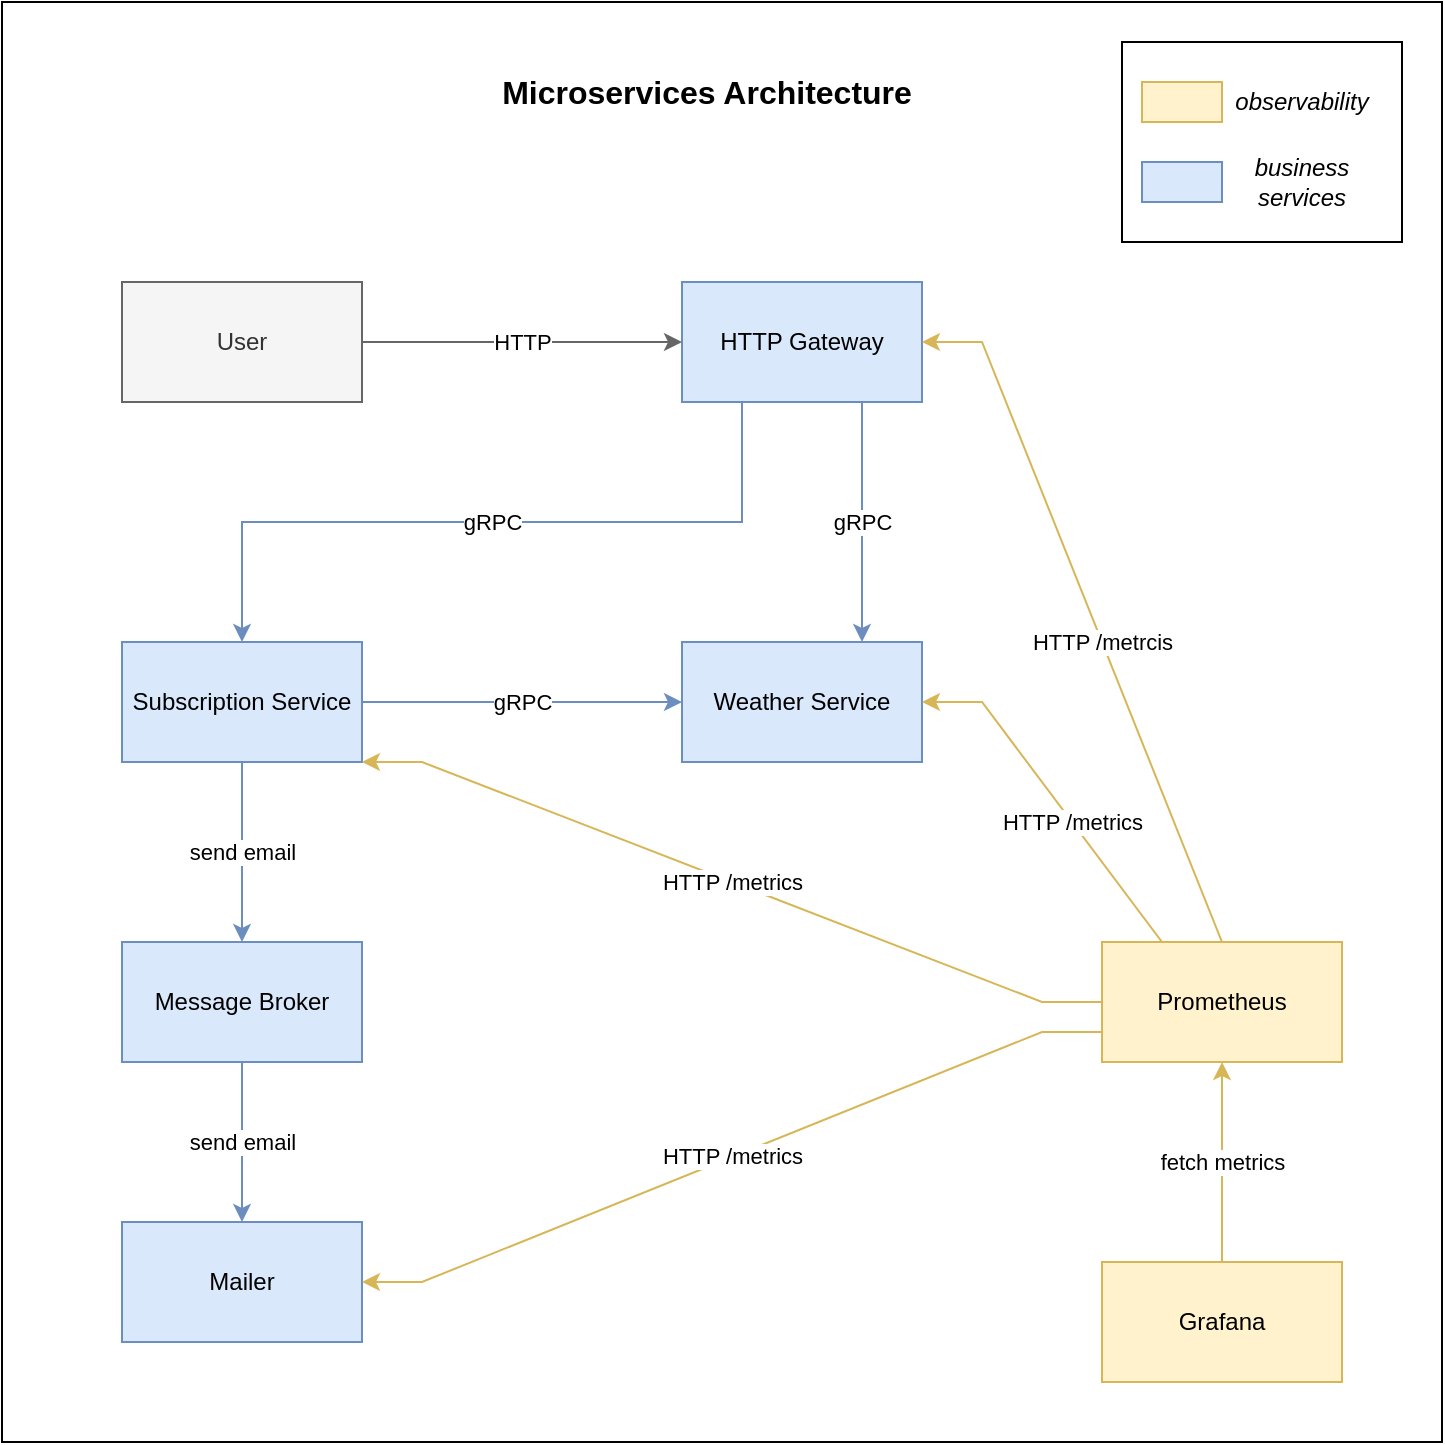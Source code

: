 <mxfile version="27.2.0">
  <diagram name="Page-1" id="4StISRfN_1FRXRYpY8h-">
    <mxGraphModel grid="1" page="1" gridSize="10" guides="1" tooltips="1" connect="1" arrows="1" fold="1" pageScale="1" pageWidth="850" pageHeight="1100" math="0" shadow="0">
      <root>
        <mxCell id="0" />
        <mxCell id="1" parent="0" />
        <mxCell id="Nq5tnIXbPwl9JLNQHz7d-25" value="" style="rounded=0;whiteSpace=wrap;html=1;" vertex="1" parent="1">
          <mxGeometry x="100" y="-80" width="720" height="720" as="geometry" />
        </mxCell>
        <mxCell id="Nq5tnIXbPwl9JLNQHz7d-6" value="gRPC" style="edgeStyle=orthogonalEdgeStyle;rounded=0;orthogonalLoop=1;jettySize=auto;html=1;exitX=0.25;exitY=1;exitDx=0;exitDy=0;fillColor=#dae8fc;strokeColor=#6c8ebf;" edge="1" parent="1" source="Nq5tnIXbPwl9JLNQHz7d-1" target="Nq5tnIXbPwl9JLNQHz7d-2">
          <mxGeometry relative="1" as="geometry" />
        </mxCell>
        <mxCell id="Nq5tnIXbPwl9JLNQHz7d-7" value="gRPC" style="edgeStyle=orthogonalEdgeStyle;rounded=0;orthogonalLoop=1;jettySize=auto;html=1;exitX=0.75;exitY=1;exitDx=0;exitDy=0;entryX=0.75;entryY=0;entryDx=0;entryDy=0;fillColor=#dae8fc;strokeColor=#6c8ebf;" edge="1" parent="1" source="Nq5tnIXbPwl9JLNQHz7d-1" target="Nq5tnIXbPwl9JLNQHz7d-3">
          <mxGeometry relative="1" as="geometry" />
        </mxCell>
        <mxCell id="Nq5tnIXbPwl9JLNQHz7d-1" value="HTTP Gateway" style="rounded=0;whiteSpace=wrap;html=1;fillColor=#dae8fc;strokeColor=#6c8ebf;" vertex="1" parent="1">
          <mxGeometry x="440" y="60" width="120" height="60" as="geometry" />
        </mxCell>
        <mxCell id="Nq5tnIXbPwl9JLNQHz7d-10" value="gRPC" style="edgeStyle=orthogonalEdgeStyle;rounded=0;orthogonalLoop=1;jettySize=auto;html=1;exitX=1;exitY=0.5;exitDx=0;exitDy=0;entryX=0;entryY=0.5;entryDx=0;entryDy=0;fillColor=#dae8fc;strokeColor=#6c8ebf;" edge="1" parent="1" source="Nq5tnIXbPwl9JLNQHz7d-2" target="Nq5tnIXbPwl9JLNQHz7d-3">
          <mxGeometry relative="1" as="geometry" />
        </mxCell>
        <mxCell id="Nq5tnIXbPwl9JLNQHz7d-12" value="send email" style="edgeStyle=orthogonalEdgeStyle;rounded=0;orthogonalLoop=1;jettySize=auto;html=1;exitX=0.5;exitY=1;exitDx=0;exitDy=0;entryX=0.5;entryY=0;entryDx=0;entryDy=0;fillColor=#dae8fc;strokeColor=#6c8ebf;" edge="1" parent="1" source="Nq5tnIXbPwl9JLNQHz7d-2" target="Nq5tnIXbPwl9JLNQHz7d-11">
          <mxGeometry relative="1" as="geometry" />
        </mxCell>
        <mxCell id="Nq5tnIXbPwl9JLNQHz7d-2" value="Subscription Service" style="rounded=0;whiteSpace=wrap;html=1;fillColor=#dae8fc;strokeColor=#6c8ebf;" vertex="1" parent="1">
          <mxGeometry x="160" y="240" width="120" height="60" as="geometry" />
        </mxCell>
        <mxCell id="Nq5tnIXbPwl9JLNQHz7d-3" value="Weather Service" style="rounded=0;whiteSpace=wrap;html=1;fillColor=#dae8fc;strokeColor=#6c8ebf;" vertex="1" parent="1">
          <mxGeometry x="440" y="240" width="120" height="60" as="geometry" />
        </mxCell>
        <mxCell id="Nq5tnIXbPwl9JLNQHz7d-24" value="HTTP" style="edgeStyle=orthogonalEdgeStyle;rounded=0;orthogonalLoop=1;jettySize=auto;html=1;exitX=1;exitY=0.5;exitDx=0;exitDy=0;entryX=0;entryY=0.5;entryDx=0;entryDy=0;fillColor=#f5f5f5;strokeColor=#666666;" edge="1" parent="1" source="Nq5tnIXbPwl9JLNQHz7d-8" target="Nq5tnIXbPwl9JLNQHz7d-1">
          <mxGeometry relative="1" as="geometry" />
        </mxCell>
        <mxCell id="Nq5tnIXbPwl9JLNQHz7d-8" value="User" style="rounded=0;whiteSpace=wrap;html=1;fillColor=#f5f5f5;strokeColor=#666666;fontColor=#333333;" vertex="1" parent="1">
          <mxGeometry x="160" y="60" width="120" height="60" as="geometry" />
        </mxCell>
        <mxCell id="Nq5tnIXbPwl9JLNQHz7d-15" value="send email" style="edgeStyle=orthogonalEdgeStyle;rounded=0;orthogonalLoop=1;jettySize=auto;html=1;exitX=0.5;exitY=1;exitDx=0;exitDy=0;entryX=0.5;entryY=0;entryDx=0;entryDy=0;fillColor=#dae8fc;strokeColor=#6c8ebf;" edge="1" parent="1" source="Nq5tnIXbPwl9JLNQHz7d-11" target="Nq5tnIXbPwl9JLNQHz7d-13">
          <mxGeometry relative="1" as="geometry" />
        </mxCell>
        <mxCell id="Nq5tnIXbPwl9JLNQHz7d-11" value="Message Broker" style="rounded=0;whiteSpace=wrap;html=1;fillColor=#dae8fc;strokeColor=#6c8ebf;" vertex="1" parent="1">
          <mxGeometry x="160" y="390" width="120" height="60" as="geometry" />
        </mxCell>
        <mxCell id="Nq5tnIXbPwl9JLNQHz7d-13" value="Mailer" style="rounded=0;whiteSpace=wrap;html=1;fillColor=#dae8fc;strokeColor=#6c8ebf;" vertex="1" parent="1">
          <mxGeometry x="160" y="530" width="120" height="60" as="geometry" />
        </mxCell>
        <mxCell id="Nq5tnIXbPwl9JLNQHz7d-19" value="HTTP /metrics" style="rounded=0;orthogonalLoop=1;jettySize=auto;html=1;exitX=0.5;exitY=0;exitDx=0;exitDy=0;entryX=1;entryY=0.5;entryDx=0;entryDy=0;edgeStyle=entityRelationEdgeStyle;fillColor=#fff2cc;strokeColor=#d6b656;" edge="1" parent="1" source="Nq5tnIXbPwl9JLNQHz7d-16" target="Nq5tnIXbPwl9JLNQHz7d-3">
          <mxGeometry relative="1" as="geometry" />
        </mxCell>
        <mxCell id="Nq5tnIXbPwl9JLNQHz7d-20" value="HTTP /metrics" style="rounded=0;orthogonalLoop=1;jettySize=auto;html=1;exitX=0;exitY=0.5;exitDx=0;exitDy=0;entryX=1;entryY=1;entryDx=0;entryDy=0;edgeStyle=entityRelationEdgeStyle;fillColor=#fff2cc;strokeColor=#d6b656;" edge="1" parent="1" source="Nq5tnIXbPwl9JLNQHz7d-16" target="Nq5tnIXbPwl9JLNQHz7d-2">
          <mxGeometry relative="1" as="geometry" />
        </mxCell>
        <mxCell id="Nq5tnIXbPwl9JLNQHz7d-21" value="HTTP /metrics" style="rounded=0;orthogonalLoop=1;jettySize=auto;html=1;exitX=0;exitY=0.75;exitDx=0;exitDy=0;entryX=1;entryY=0.5;entryDx=0;entryDy=0;edgeStyle=entityRelationEdgeStyle;fillColor=#fff2cc;strokeColor=#d6b656;" edge="1" parent="1" source="Nq5tnIXbPwl9JLNQHz7d-16" target="Nq5tnIXbPwl9JLNQHz7d-13">
          <mxGeometry relative="1" as="geometry" />
        </mxCell>
        <mxCell id="Nq5tnIXbPwl9JLNQHz7d-23" value="HTTP /metrcis" style="edgeStyle=entityRelationEdgeStyle;rounded=0;orthogonalLoop=1;jettySize=auto;html=1;exitX=0.75;exitY=0;exitDx=0;exitDy=0;entryX=1;entryY=0.5;entryDx=0;entryDy=0;elbow=vertical;fillColor=#fff2cc;strokeColor=#d6b656;" edge="1" parent="1" source="Nq5tnIXbPwl9JLNQHz7d-16" target="Nq5tnIXbPwl9JLNQHz7d-1">
          <mxGeometry relative="1" as="geometry" />
        </mxCell>
        <mxCell id="Nq5tnIXbPwl9JLNQHz7d-16" value="Prometheus" style="rounded=0;whiteSpace=wrap;html=1;fillColor=#fff2cc;strokeColor=#d6b656;" vertex="1" parent="1">
          <mxGeometry x="650" y="390" width="120" height="60" as="geometry" />
        </mxCell>
        <mxCell id="Nq5tnIXbPwl9JLNQHz7d-18" value="fetch metrics" style="edgeStyle=orthogonalEdgeStyle;rounded=0;orthogonalLoop=1;jettySize=auto;html=1;exitX=0.5;exitY=0;exitDx=0;exitDy=0;entryX=0.5;entryY=1;entryDx=0;entryDy=0;fillColor=#fff2cc;strokeColor=#d6b656;" edge="1" parent="1" source="Nq5tnIXbPwl9JLNQHz7d-17" target="Nq5tnIXbPwl9JLNQHz7d-16">
          <mxGeometry relative="1" as="geometry" />
        </mxCell>
        <mxCell id="Nq5tnIXbPwl9JLNQHz7d-17" value="Grafana" style="rounded=0;whiteSpace=wrap;html=1;fillColor=#fff2cc;strokeColor=#d6b656;" vertex="1" parent="1">
          <mxGeometry x="650" y="550" width="120" height="60" as="geometry" />
        </mxCell>
        <mxCell id="Nq5tnIXbPwl9JLNQHz7d-33" value="" style="group" connectable="0" vertex="1" parent="1">
          <mxGeometry x="660" y="-60" width="140" height="100" as="geometry" />
        </mxCell>
        <mxCell id="Nq5tnIXbPwl9JLNQHz7d-27" value="" style="rounded=0;whiteSpace=wrap;html=1;" vertex="1" parent="Nq5tnIXbPwl9JLNQHz7d-33">
          <mxGeometry width="140" height="100" as="geometry" />
        </mxCell>
        <mxCell id="Nq5tnIXbPwl9JLNQHz7d-28" value="" style="rounded=0;whiteSpace=wrap;html=1;fillColor=#fff2cc;strokeColor=#d6b656;" vertex="1" parent="Nq5tnIXbPwl9JLNQHz7d-33">
          <mxGeometry x="10" y="20" width="40" height="20" as="geometry" />
        </mxCell>
        <mxCell id="Nq5tnIXbPwl9JLNQHz7d-29" value="&lt;i&gt;observability&lt;/i&gt;" style="text;html=1;align=center;verticalAlign=middle;whiteSpace=wrap;rounded=0;" vertex="1" parent="Nq5tnIXbPwl9JLNQHz7d-33">
          <mxGeometry x="50" y="15" width="80" height="30" as="geometry" />
        </mxCell>
        <mxCell id="Nq5tnIXbPwl9JLNQHz7d-30" value="" style="rounded=0;whiteSpace=wrap;html=1;fillColor=#dae8fc;strokeColor=#6c8ebf;" vertex="1" parent="Nq5tnIXbPwl9JLNQHz7d-33">
          <mxGeometry x="10" y="60" width="40" height="20" as="geometry" />
        </mxCell>
        <mxCell id="Nq5tnIXbPwl9JLNQHz7d-31" value="&lt;i&gt;business&lt;/i&gt;&lt;div&gt;&lt;i&gt;services&lt;/i&gt;&lt;/div&gt;" style="text;html=1;align=center;verticalAlign=middle;whiteSpace=wrap;rounded=0;" vertex="1" parent="Nq5tnIXbPwl9JLNQHz7d-33">
          <mxGeometry x="50" y="55" width="80" height="30" as="geometry" />
        </mxCell>
        <mxCell id="Nq5tnIXbPwl9JLNQHz7d-36" value="&lt;font style=&quot;font-size: 16px;&quot;&gt;&lt;b style=&quot;&quot;&gt;Microservices Architecture&lt;/b&gt;&lt;/font&gt;" style="text;html=1;align=center;verticalAlign=middle;whiteSpace=wrap;rounded=0;" vertex="1" parent="1">
          <mxGeometry x="340" y="-60" width="225" height="50" as="geometry" />
        </mxCell>
      </root>
    </mxGraphModel>
  </diagram>
</mxfile>
